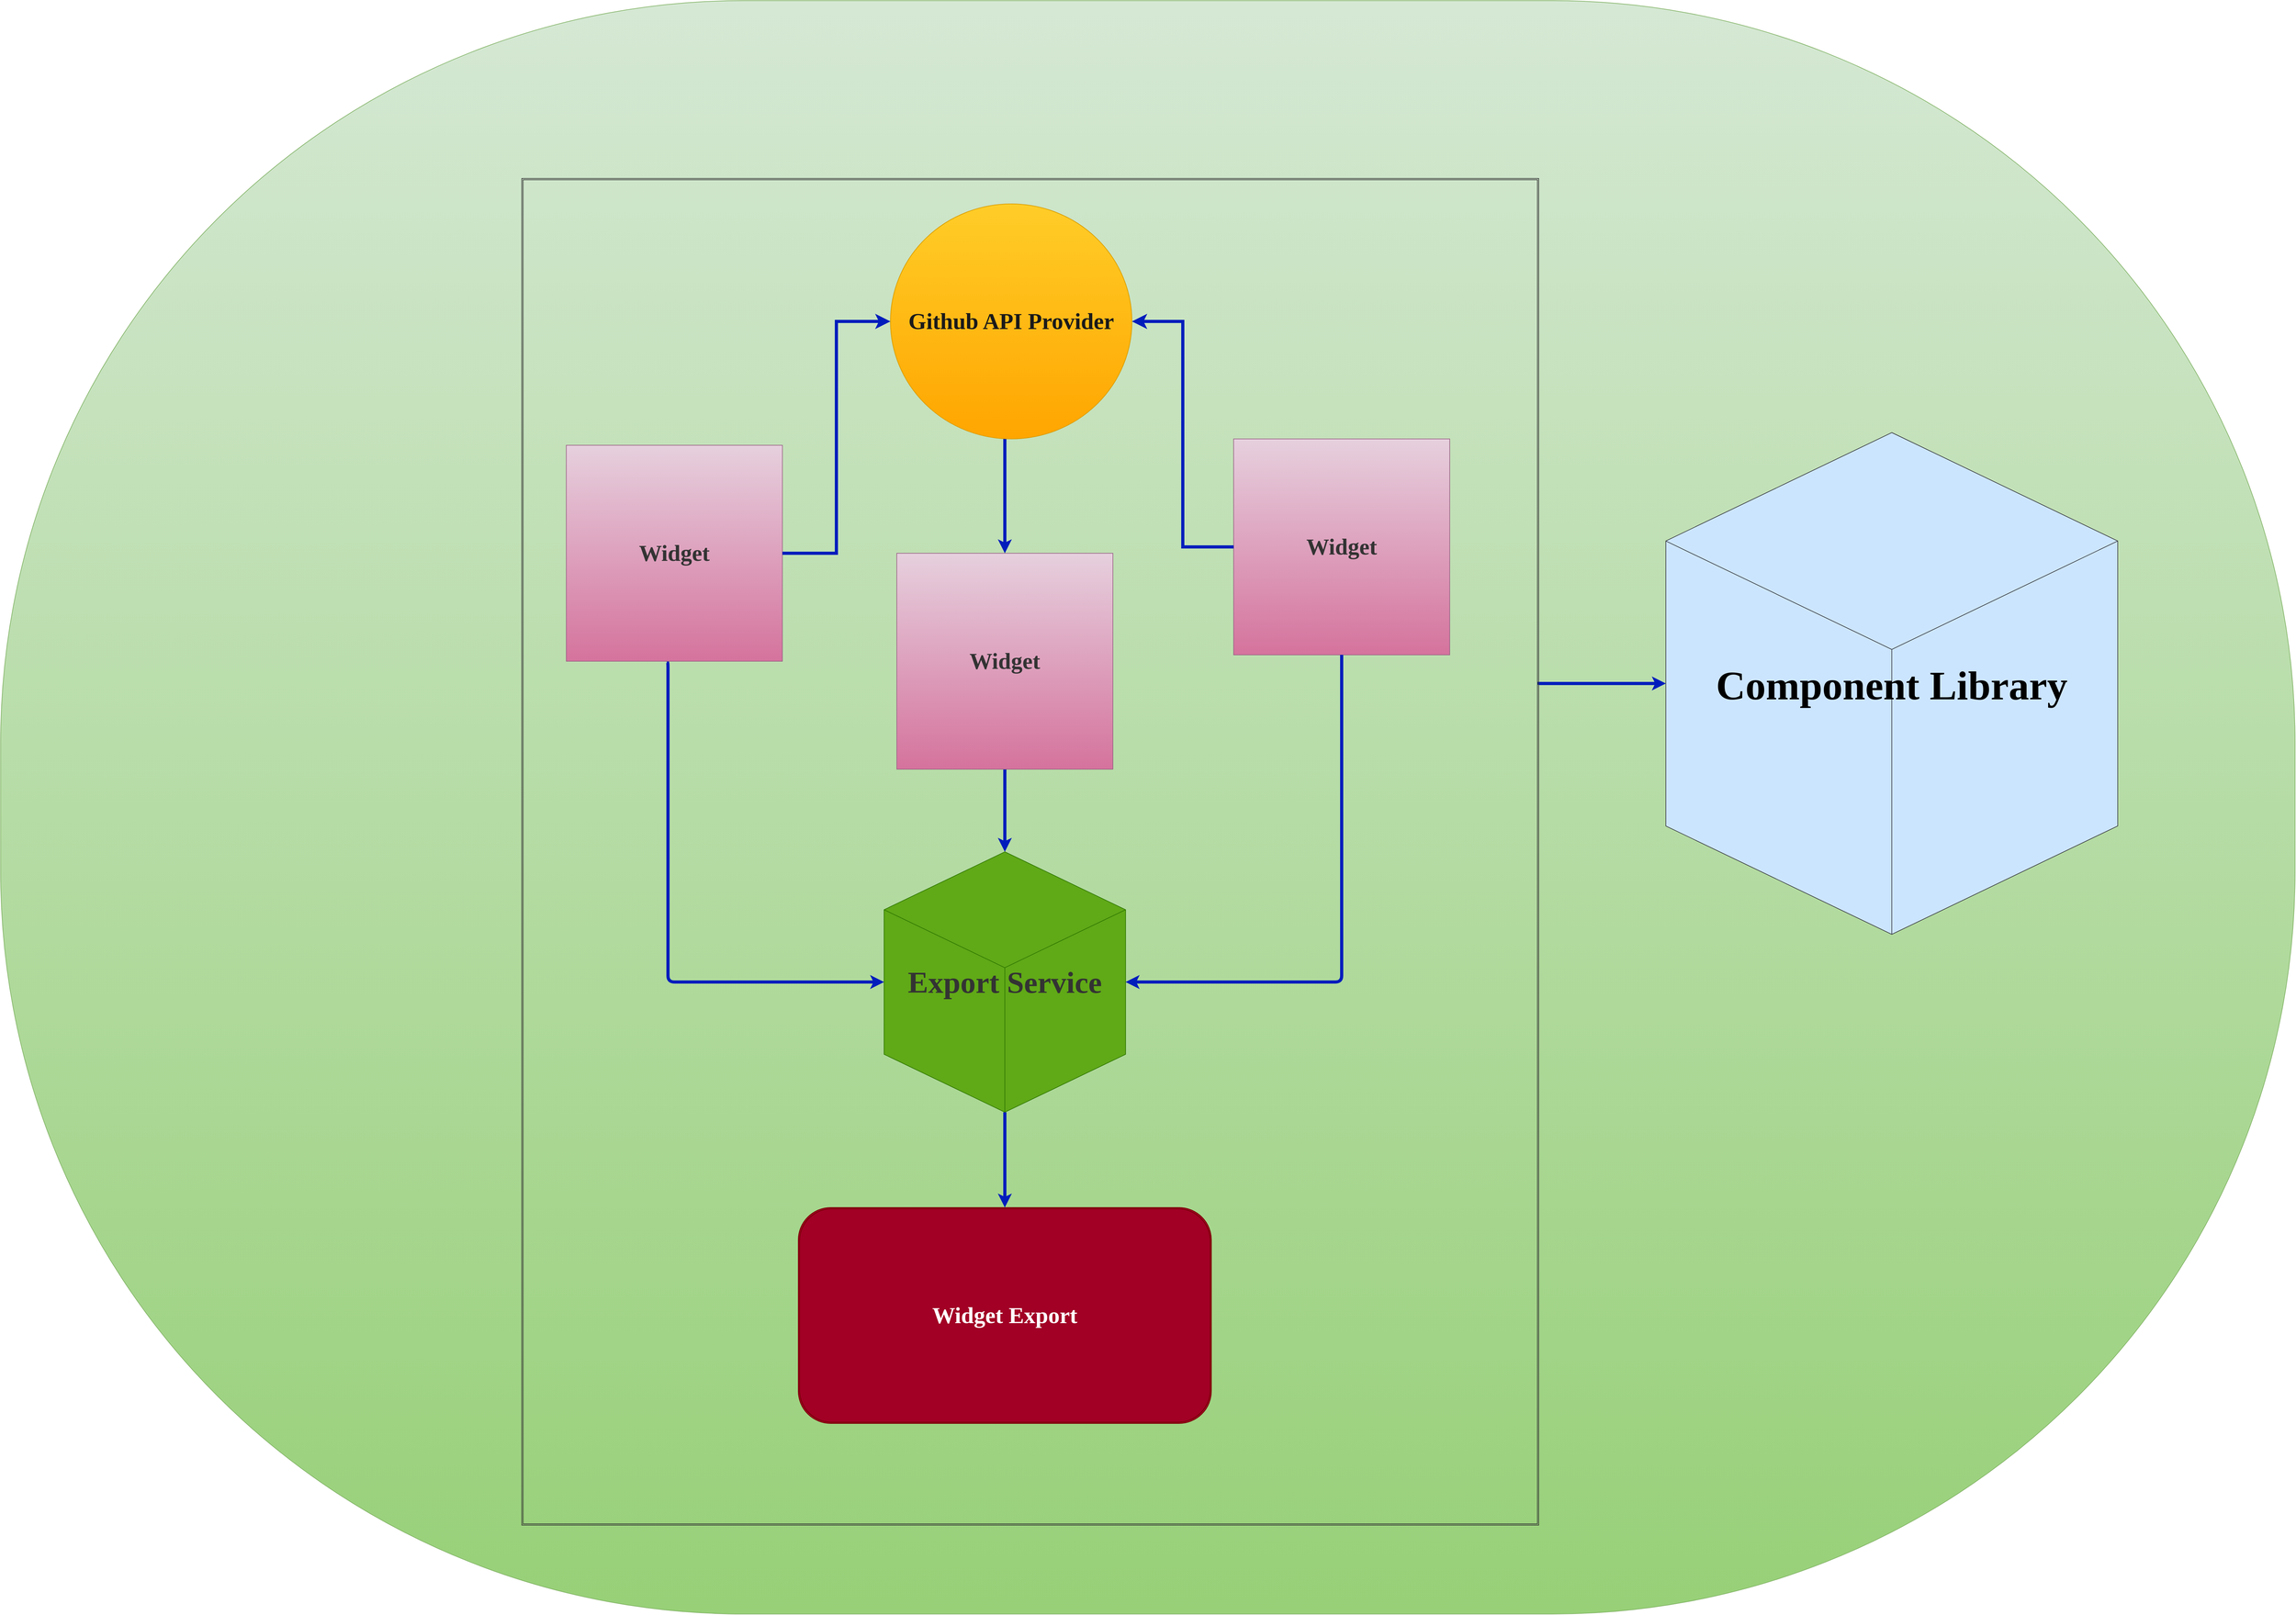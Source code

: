 <mxfile>
    <diagram id="7pA-wQYnp06PilA93pyz" name="Page-1">
        <mxGraphModel dx="6274" dy="3866" grid="1" gridSize="10" guides="1" tooltips="1" connect="1" arrows="1" fold="1" page="1" pageScale="1" pageWidth="827" pageHeight="1169" math="0" shadow="0">
            <root>
                <mxCell id="0"/>
                <mxCell id="1" parent="0"/>
                <mxCell id="13" value="" style="rounded=1;whiteSpace=wrap;html=1;arcSize=46;fillColor=#d5e8d4;gradientColor=#97d077;strokeColor=#82b366;" parent="1" vertex="1">
                    <mxGeometry x="-1580" y="-220" width="3610" height="2540" as="geometry"/>
                </mxCell>
                <mxCell id="57" style="edgeStyle=elbowEdgeStyle;rounded=0;html=1;exitX=1;exitY=0.376;exitDx=0;exitDy=0;entryX=0;entryY=0.5;entryDx=0;entryDy=0;entryPerimeter=0;strokeWidth=5;fontSize=64;fontColor=#000000;fillColor=#0050ef;strokeColor=#001DBC;exitPerimeter=0;" parent="1" source="51" target="41" edge="1">
                    <mxGeometry relative="1" as="geometry">
                        <Array as="points">
                            <mxPoint x="840" y="880"/>
                        </Array>
                    </mxGeometry>
                </mxCell>
                <mxCell id="51" value="" style="shape=ext;double=1;rounded=0;whiteSpace=wrap;html=1;strokeWidth=1;fontSize=64;fontColor=#3333FF;fillColor=none;strokeColor=#333333;" parent="1" vertex="1">
                    <mxGeometry x="-760" y="60" width="1600" height="2120" as="geometry"/>
                </mxCell>
                <mxCell id="48" style="edgeStyle=elbowEdgeStyle;rounded=0;html=1;strokeWidth=5;fontSize=64;fontColor=#3333FF;fillColor=#0050ef;strokeColor=#001DBC;" parent="1" source="14" target="16" edge="1">
                    <mxGeometry relative="1" as="geometry"/>
                </mxCell>
                <mxCell id="14" value="&lt;b&gt;&lt;font color=&quot;#1a1a1a&quot; face=&quot;Fira Code&quot; style=&quot;font-size: 36px;&quot;&gt;Github API Provider&lt;/font&gt;&lt;/b&gt;" style="ellipse;whiteSpace=wrap;html=1;fillColor=#ffcd28;strokeColor=#d79b00;gradientColor=#ffa500;" parent="1" vertex="1">
                    <mxGeometry x="-180" y="100" width="380" height="370" as="geometry"/>
                </mxCell>
                <mxCell id="65" style="edgeStyle=orthogonalEdgeStyle;html=1;exitX=0.465;exitY=1.003;exitDx=0;exitDy=0;entryX=0;entryY=0.5;entryDx=0;entryDy=0;entryPerimeter=0;strokeColor=#001DBC;strokeWidth=5;fontSize=48;fontColor=#FFFFFF;exitPerimeter=0;fillColor=#0050ef;" edge="1" parent="1" source="15" target="59">
                    <mxGeometry relative="1" as="geometry">
                        <Array as="points">
                            <mxPoint x="-530" y="1325"/>
                        </Array>
                    </mxGeometry>
                </mxCell>
                <mxCell id="15" value="&lt;b&gt;&lt;font color=&quot;#333333&quot; face=&quot;Fira Code&quot;&gt;Widget&lt;/font&gt;&lt;/b&gt;" style="whiteSpace=wrap;html=1;aspect=fixed;fontSize=36;fillColor=#e6d0de;strokeColor=#996185;gradientColor=#d5739d;" parent="1" vertex="1">
                    <mxGeometry x="-690" y="480" width="340" height="340" as="geometry"/>
                </mxCell>
                <mxCell id="64" style="edgeStyle=none;html=1;exitX=0.5;exitY=1;exitDx=0;exitDy=0;entryX=0.5;entryY=0;entryDx=0;entryDy=0;entryPerimeter=0;strokeColor=#001DBC;strokeWidth=5;fontSize=48;fontColor=#FFFFFF;fillColor=#0050ef;" edge="1" parent="1" source="16" target="59">
                    <mxGeometry relative="1" as="geometry"/>
                </mxCell>
                <mxCell id="16" value="&lt;font color=&quot;#333333&quot; face=&quot;Fira Code&quot;&gt;Widget&lt;/font&gt;" style="whiteSpace=wrap;html=1;aspect=fixed;fontSize=36;fillColor=#e6d0de;strokeColor=#996185;fontStyle=1;gradientColor=#d5739d;" parent="1" vertex="1">
                    <mxGeometry x="-170" y="650" width="340" height="340" as="geometry"/>
                </mxCell>
                <mxCell id="17" value="&lt;b&gt;&lt;font color=&quot;#333333&quot; face=&quot;Fira Code&quot;&gt;Widget&lt;/font&gt;&lt;/b&gt;" style="whiteSpace=wrap;html=1;aspect=fixed;fontSize=36;fillColor=#e6d0de;strokeColor=#996185;gradientColor=#d5739d;" parent="1" vertex="1">
                    <mxGeometry x="360" y="470" width="340" height="340" as="geometry"/>
                </mxCell>
                <mxCell id="21" value="" style="edgeStyle=elbowEdgeStyle;elbow=horizontal;endArrow=classic;html=1;curved=0;rounded=0;endSize=8;startSize=8;fontSize=36;exitX=1;exitY=0.5;exitDx=0;exitDy=0;strokeWidth=5;fillColor=#0050ef;strokeColor=#001DBC;" parent="1" source="15" target="14" edge="1">
                    <mxGeometry width="50" height="50" relative="1" as="geometry">
                        <mxPoint x="-270" y="540" as="sourcePoint"/>
                        <mxPoint x="-220" y="490" as="targetPoint"/>
                    </mxGeometry>
                </mxCell>
                <mxCell id="26" value="" style="edgeStyle=elbowEdgeStyle;elbow=horizontal;endArrow=classic;html=1;curved=0;rounded=0;endSize=8;startSize=8;fontSize=36;strokeWidth=5;fillColor=#0050ef;strokeColor=#001DBC;" parent="1" source="17" target="14" edge="1">
                    <mxGeometry width="50" height="50" relative="1" as="geometry">
                        <mxPoint x="210" y="615" as="sourcePoint"/>
                        <mxPoint x="370" y="250" as="targetPoint"/>
                    </mxGeometry>
                </mxCell>
                <mxCell id="30" value="&lt;font face=&quot;Fira Code&quot;&gt;&lt;b style=&quot;&quot;&gt;Widget Export&lt;/b&gt;&lt;/font&gt;" style="shape=ext;double=1;rounded=1;whiteSpace=wrap;html=1;fontSize=36;fillColor=#a20025;fontColor=#ffffff;strokeColor=#6F0000;" parent="1" vertex="1">
                    <mxGeometry x="-325" y="1680" width="650" height="340" as="geometry"/>
                </mxCell>
                <mxCell id="41" value="&lt;h1&gt;&lt;b&gt;&lt;font color=&quot;#000000&quot; face=&quot;Fira Code&quot; style=&quot;font-size: 64px;&quot;&gt;Component Library&lt;/font&gt;&lt;/b&gt;&lt;/h1&gt;" style="html=1;whiteSpace=wrap;shape=isoCube2;backgroundOutline=1;isoAngle=15;fontSize=36;fillColor=#cce5ff;strokeColor=#36393d;" parent="1" vertex="1">
                    <mxGeometry x="1040" y="460" width="711" height="790" as="geometry"/>
                </mxCell>
                <mxCell id="61" style="edgeStyle=none;html=1;exitX=0.5;exitY=1;exitDx=0;exitDy=0;exitPerimeter=0;entryX=0.5;entryY=0;entryDx=0;entryDy=0;fontSize=48;fontColor=#FFFFFF;strokeWidth=5;strokeColor=#001DBC;fillColor=#0050ef;" edge="1" parent="1" source="59" target="30">
                    <mxGeometry relative="1" as="geometry"/>
                </mxCell>
                <mxCell id="66" style="edgeStyle=orthogonalEdgeStyle;html=1;exitX=0.5;exitY=1;exitDx=0;exitDy=0;entryX=1;entryY=0.5;entryDx=0;entryDy=0;strokeColor=#001DBC;strokeWidth=5;fontSize=48;fontColor=#FFFFFF;entryPerimeter=0;fillColor=#0050ef;" edge="1" parent="1" source="17" target="59">
                    <mxGeometry relative="1" as="geometry"/>
                </mxCell>
                <mxCell id="59" value="&lt;font color=&quot;#333333&quot; face=&quot;fira code&quot; style=&quot;font-size: 48px;&quot;&gt;&lt;b&gt;Export Service&lt;/b&gt;&lt;/font&gt;" style="html=1;whiteSpace=wrap;shape=isoCube2;backgroundOutline=1;isoAngle=15;align=center;fillColor=#60a917;fontColor=#ffffff;strokeColor=#2D7600;" vertex="1" parent="1">
                    <mxGeometry x="-190" y="1120" width="380" height="410" as="geometry"/>
                </mxCell>
            </root>
        </mxGraphModel>
    </diagram>
</mxfile>